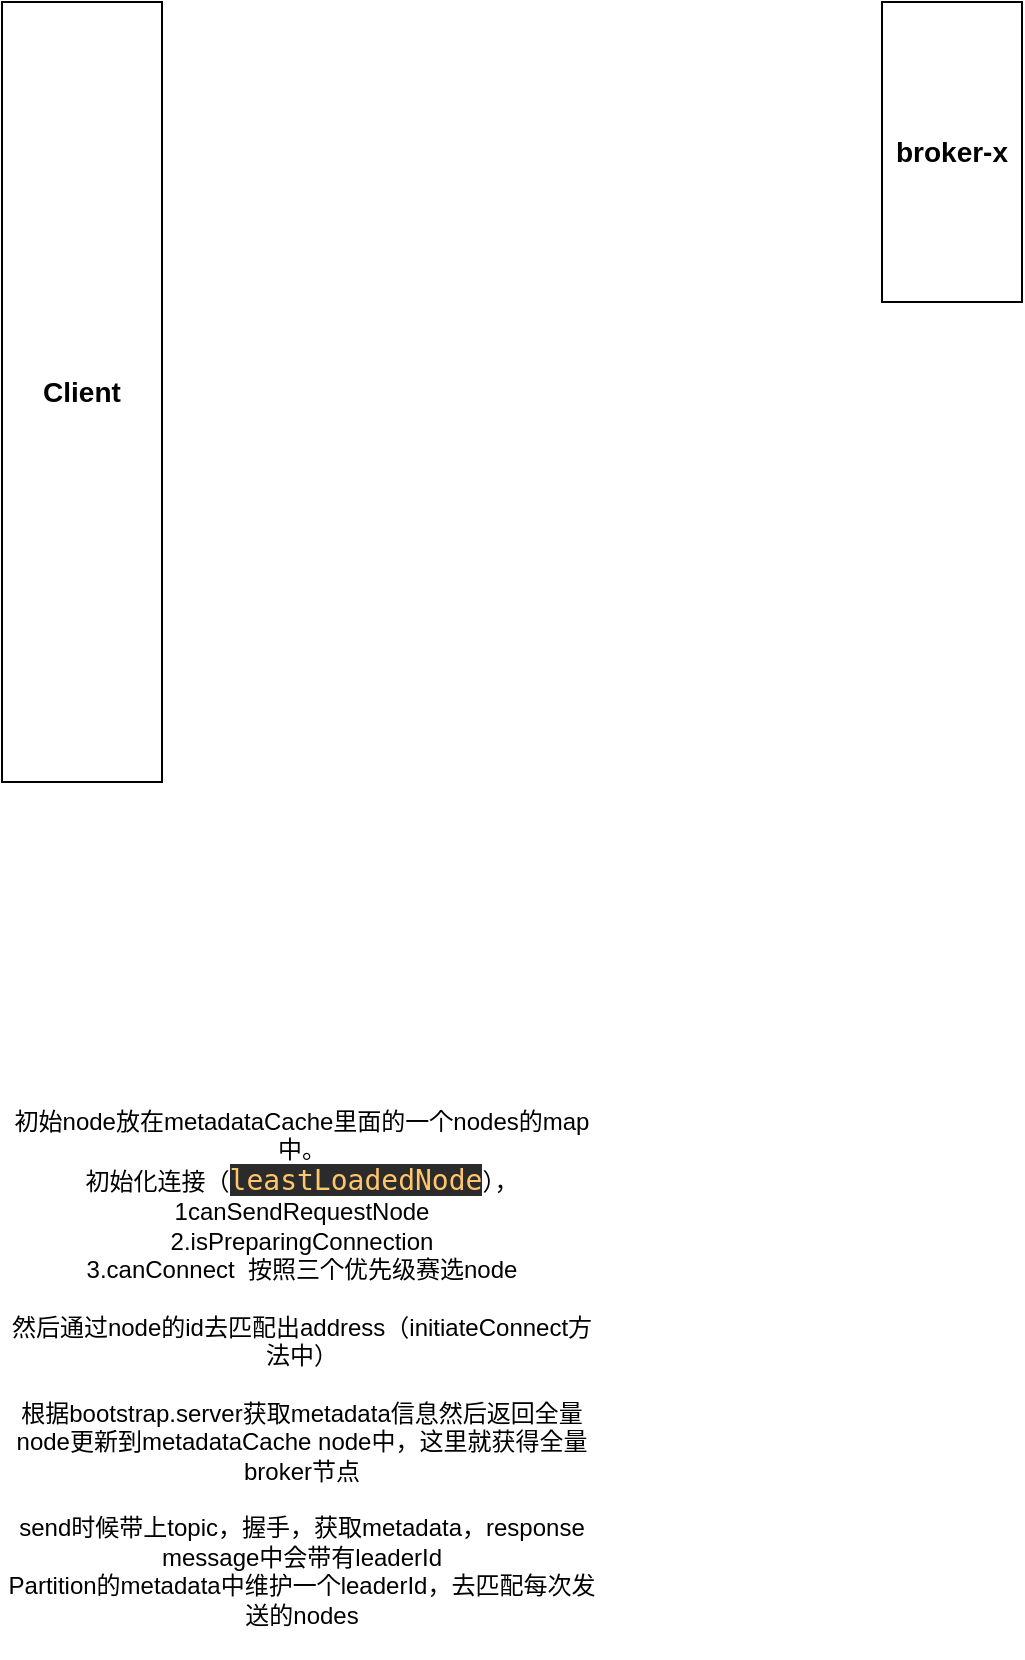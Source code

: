 <mxfile version="14.7.7" type="github">
  <diagram id="R2lEEEUBdFMjLlhIrx00" name="producer">
    <mxGraphModel dx="1170" dy="553" grid="1" gridSize="10" guides="1" tooltips="1" connect="1" arrows="1" fold="1" page="1" pageScale="1" pageWidth="850" pageHeight="1100" math="0" shadow="0" extFonts="Permanent Marker^https://fonts.googleapis.com/css?family=Permanent+Marker">
      <root>
        <mxCell id="0" />
        <mxCell id="1" parent="0" />
        <mxCell id="P7kI_6OZgvpL-uzqJ9Wy-2" value="&lt;font style=&quot;font-size: 14px&quot;&gt;&lt;b&gt;Client&lt;/b&gt;&lt;/font&gt;" style="rounded=0;whiteSpace=wrap;html=1;" vertex="1" parent="1">
          <mxGeometry x="100" y="100" width="80" height="390" as="geometry" />
        </mxCell>
        <mxCell id="P7kI_6OZgvpL-uzqJ9Wy-3" value="&lt;font style=&quot;font-size: 14px&quot;&gt;&lt;b&gt;broker-x&lt;/b&gt;&lt;/font&gt;" style="rounded=0;whiteSpace=wrap;html=1;" vertex="1" parent="1">
          <mxGeometry x="540" y="100" width="70" height="150" as="geometry" />
        </mxCell>
        <mxCell id="P7kI_6OZgvpL-uzqJ9Wy-4" value="初始node放在metadataCache里面的一个nodes的map中。&lt;br&gt;初始化连接（&lt;span style=&quot;color: rgb(255 , 198 , 109) ; background-color: rgb(43 , 43 , 43) ; font-family: &amp;#34;jetbrains mono&amp;#34; , monospace ; font-size: 10.5pt&quot;&gt;leastLoadedNode&lt;/span&gt;&lt;span&gt;），1canSendRequestNode&lt;br&gt;2.isPreparingConnection&lt;br&gt;3.canConnect&amp;nbsp; 按照三个优先级赛选node&lt;br&gt;&lt;br&gt;然后通过node的id去匹配出address（initiateConnect方法中）&lt;br&gt;&lt;br&gt;根据bootstrap.server获取metadata信息然后返回全量node更新到metadataCache node中，这里就获得全量broker节点&lt;br&gt;&lt;/span&gt;&lt;span&gt;&lt;br&gt;send时候带上topic，握手，获取metadata，response message中会带有leaderId&lt;br&gt;Partition的metadata中维护一个leaderId，去匹配每次发送的nodes&lt;br&gt;&lt;br&gt;&lt;/span&gt;" style="text;html=1;strokeColor=none;fillColor=none;align=center;verticalAlign=middle;whiteSpace=wrap;rounded=0;" vertex="1" parent="1">
          <mxGeometry x="100" y="680" width="300" height="220" as="geometry" />
        </mxCell>
      </root>
    </mxGraphModel>
  </diagram>
</mxfile>
